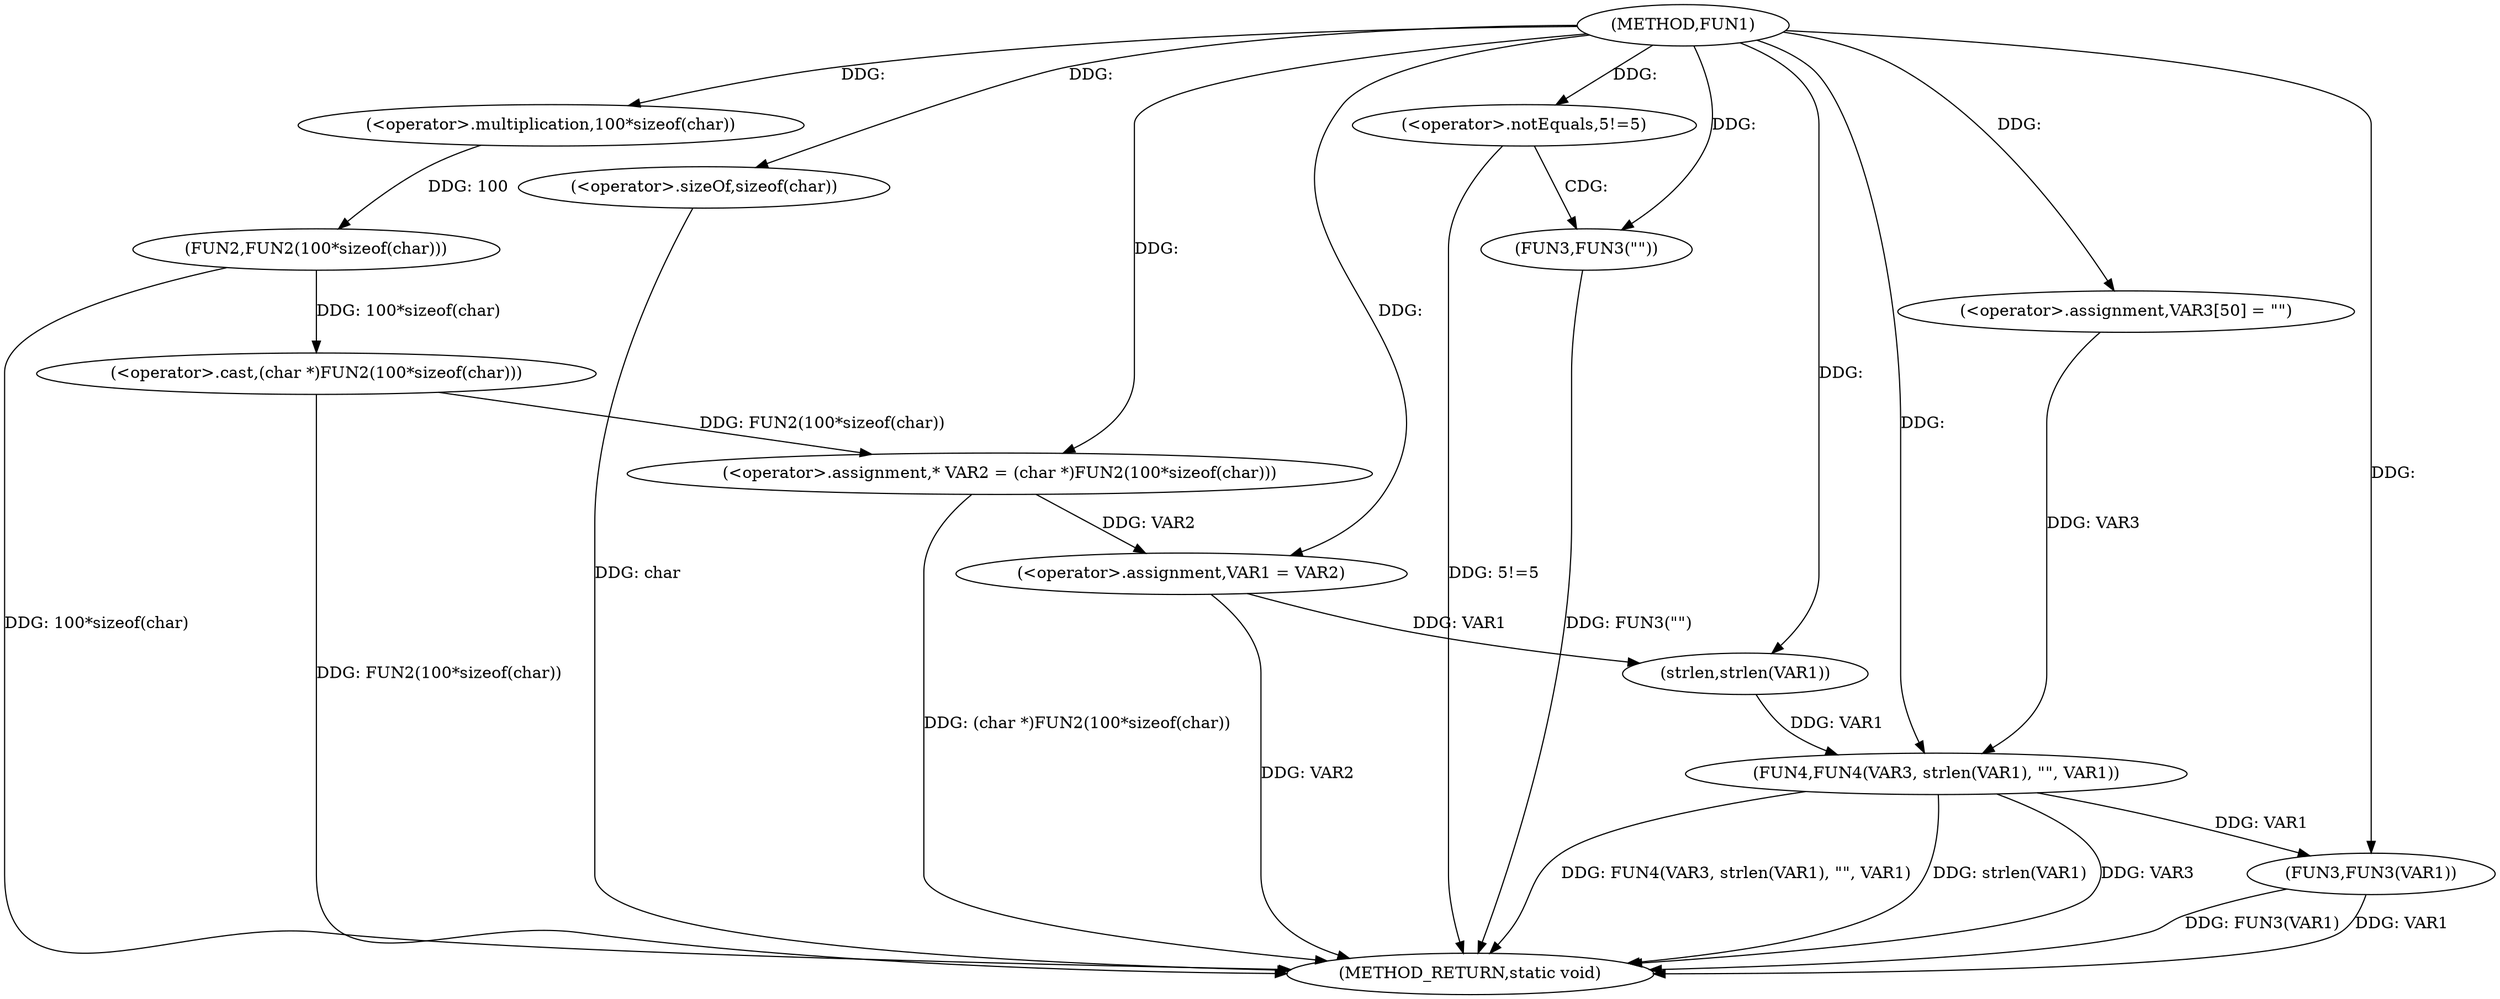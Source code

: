 digraph FUN1 {  
"1000100" [label = "(METHOD,FUN1)" ]
"1000138" [label = "(METHOD_RETURN,static void)" ]
"1000104" [label = "(<operator>.assignment,* VAR2 = (char *)FUN2(100*sizeof(char)))" ]
"1000106" [label = "(<operator>.cast,(char *)FUN2(100*sizeof(char)))" ]
"1000108" [label = "(FUN2,FUN2(100*sizeof(char)))" ]
"1000109" [label = "(<operator>.multiplication,100*sizeof(char))" ]
"1000111" [label = "(<operator>.sizeOf,sizeof(char))" ]
"1000113" [label = "(<operator>.assignment,VAR1 = VAR2)" ]
"1000117" [label = "(<operator>.notEquals,5!=5)" ]
"1000121" [label = "(FUN3,FUN3(\"\"))" ]
"1000127" [label = "(<operator>.assignment,VAR3[50] = \"\")" ]
"1000130" [label = "(FUN4,FUN4(VAR3, strlen(VAR1), \"\", VAR1))" ]
"1000132" [label = "(strlen,strlen(VAR1))" ]
"1000136" [label = "(FUN3,FUN3(VAR1))" ]
  "1000117" -> "1000138"  [ label = "DDG: 5!=5"] 
  "1000130" -> "1000138"  [ label = "DDG: FUN4(VAR3, strlen(VAR1), \"\", VAR1)"] 
  "1000106" -> "1000138"  [ label = "DDG: FUN2(100*sizeof(char))"] 
  "1000130" -> "1000138"  [ label = "DDG: strlen(VAR1)"] 
  "1000111" -> "1000138"  [ label = "DDG: char"] 
  "1000136" -> "1000138"  [ label = "DDG: FUN3(VAR1)"] 
  "1000130" -> "1000138"  [ label = "DDG: VAR3"] 
  "1000113" -> "1000138"  [ label = "DDG: VAR2"] 
  "1000121" -> "1000138"  [ label = "DDG: FUN3(\"\")"] 
  "1000136" -> "1000138"  [ label = "DDG: VAR1"] 
  "1000104" -> "1000138"  [ label = "DDG: (char *)FUN2(100*sizeof(char))"] 
  "1000108" -> "1000138"  [ label = "DDG: 100*sizeof(char)"] 
  "1000106" -> "1000104"  [ label = "DDG: FUN2(100*sizeof(char))"] 
  "1000100" -> "1000104"  [ label = "DDG: "] 
  "1000108" -> "1000106"  [ label = "DDG: 100*sizeof(char)"] 
  "1000109" -> "1000108"  [ label = "DDG: 100"] 
  "1000100" -> "1000109"  [ label = "DDG: "] 
  "1000100" -> "1000111"  [ label = "DDG: "] 
  "1000104" -> "1000113"  [ label = "DDG: VAR2"] 
  "1000100" -> "1000113"  [ label = "DDG: "] 
  "1000100" -> "1000117"  [ label = "DDG: "] 
  "1000100" -> "1000121"  [ label = "DDG: "] 
  "1000100" -> "1000127"  [ label = "DDG: "] 
  "1000127" -> "1000130"  [ label = "DDG: VAR3"] 
  "1000100" -> "1000130"  [ label = "DDG: "] 
  "1000132" -> "1000130"  [ label = "DDG: VAR1"] 
  "1000113" -> "1000132"  [ label = "DDG: VAR1"] 
  "1000100" -> "1000132"  [ label = "DDG: "] 
  "1000130" -> "1000136"  [ label = "DDG: VAR1"] 
  "1000100" -> "1000136"  [ label = "DDG: "] 
  "1000117" -> "1000121"  [ label = "CDG: "] 
}
